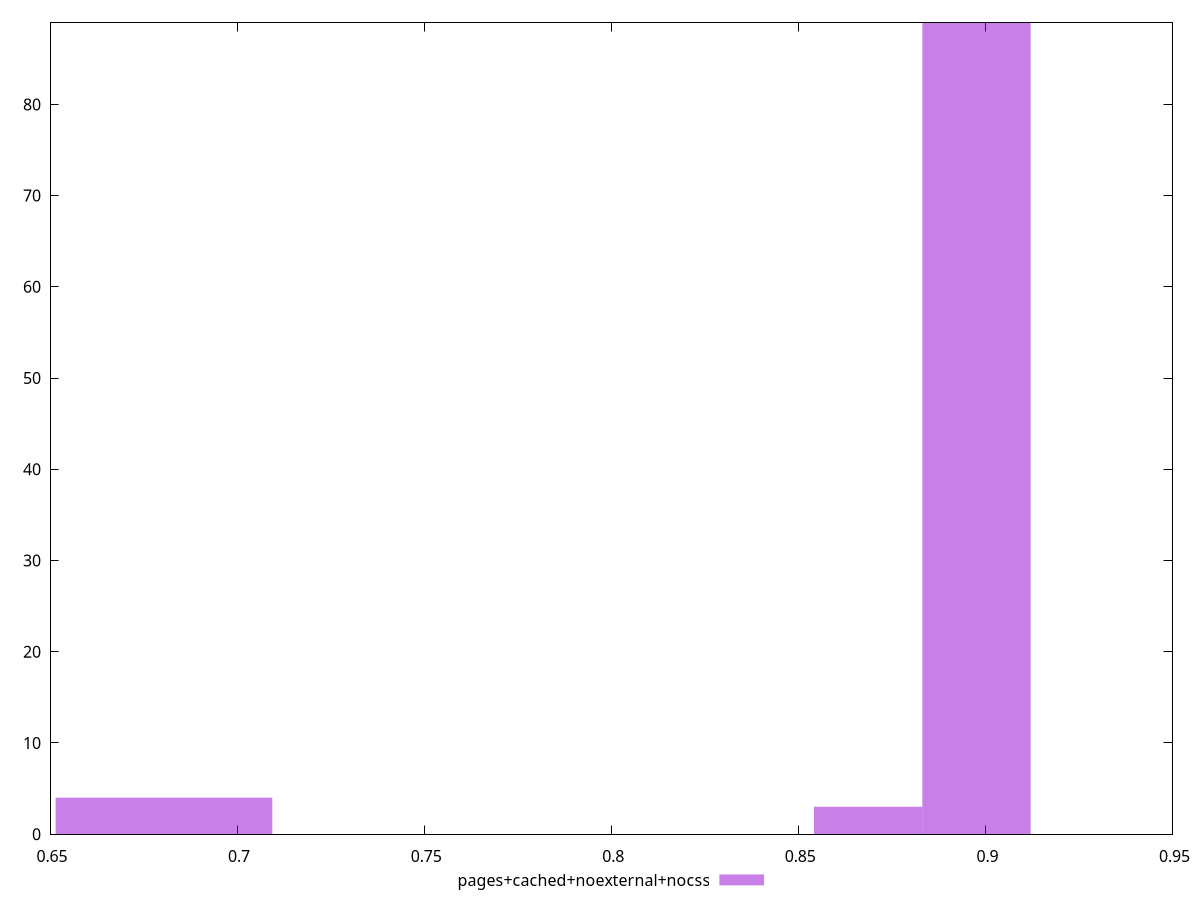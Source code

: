 $_pagesCachedNoexternalNocss <<EOF
0.8976174991488066 89
0.868662095950458 3
0.6659742735620178 4
0.6949296767603663 4
EOF
set key outside below
set terminal pngcairo
set output "report_00004_2020-11-02T20-21-41.718Z/largest-contentful-paint/pages+cached+noexternal+nocss//hist.png"
set yrange [0:89]
set boxwidth 0.0289554031983486
set style fill transparent solid 0.5 noborder
plot $_pagesCachedNoexternalNocss title "pages+cached+noexternal+nocss" with boxes ,